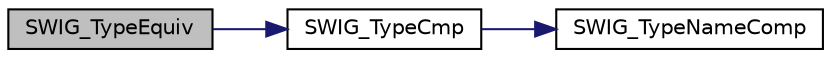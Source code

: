 digraph "SWIG_TypeEquiv"
{
 // LATEX_PDF_SIZE
  edge [fontname="Helvetica",fontsize="10",labelfontname="Helvetica",labelfontsize="10"];
  node [fontname="Helvetica",fontsize="10",shape=record];
  rankdir="LR";
  Node1 [label="SWIG_TypeEquiv",height=0.2,width=0.4,color="black", fillcolor="grey75", style="filled", fontcolor="black",tooltip=" "];
  Node1 -> Node2 [color="midnightblue",fontsize="10",style="solid",fontname="Helvetica"];
  Node2 [label="SWIG_TypeCmp",height=0.2,width=0.4,color="black", fillcolor="white", style="filled",URL="$de/d48/swig__runtime_8h.html#a73131c439c907ed987c34da85b95a597",tooltip=" "];
  Node2 -> Node3 [color="midnightblue",fontsize="10",style="solid",fontname="Helvetica"];
  Node3 [label="SWIG_TypeNameComp",height=0.2,width=0.4,color="black", fillcolor="white", style="filled",URL="$de/d48/swig__runtime_8h.html#a2f69ad4207037cb391a2b2d5915fcba2",tooltip=" "];
}
